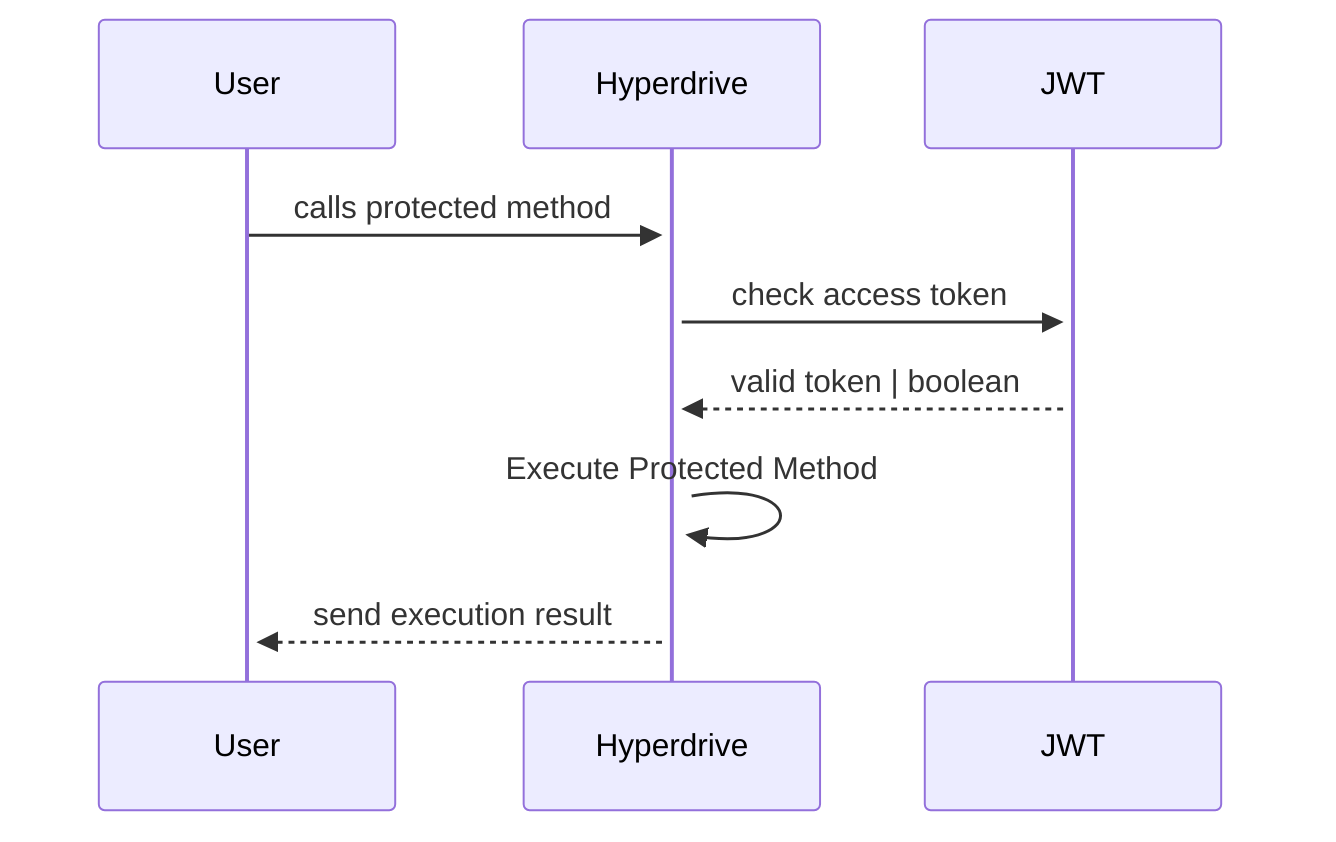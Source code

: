 sequenceDiagram
    User->>+Hyperdrive: calls protected method
    Hyperdrive->>+JWT: check access token
    JWT-->>+Hyperdrive: valid token | boolean
    Hyperdrive->>+Hyperdrive: Execute Protected Method
    Hyperdrive-->>+User: send execution result